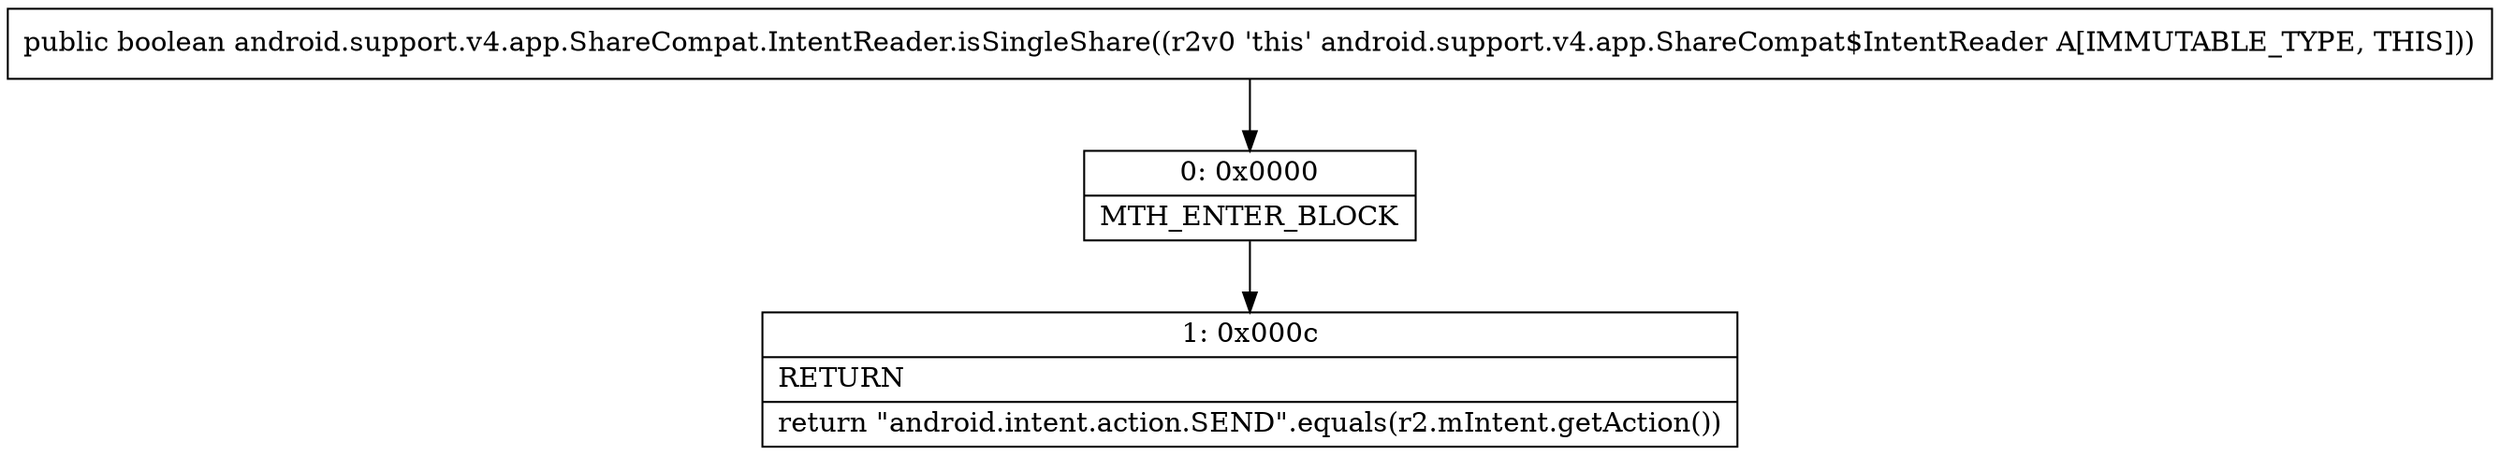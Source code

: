digraph "CFG forandroid.support.v4.app.ShareCompat.IntentReader.isSingleShare()Z" {
Node_0 [shape=record,label="{0\:\ 0x0000|MTH_ENTER_BLOCK\l}"];
Node_1 [shape=record,label="{1\:\ 0x000c|RETURN\l|return \"android.intent.action.SEND\".equals(r2.mIntent.getAction())\l}"];
MethodNode[shape=record,label="{public boolean android.support.v4.app.ShareCompat.IntentReader.isSingleShare((r2v0 'this' android.support.v4.app.ShareCompat$IntentReader A[IMMUTABLE_TYPE, THIS])) }"];
MethodNode -> Node_0;
Node_0 -> Node_1;
}

